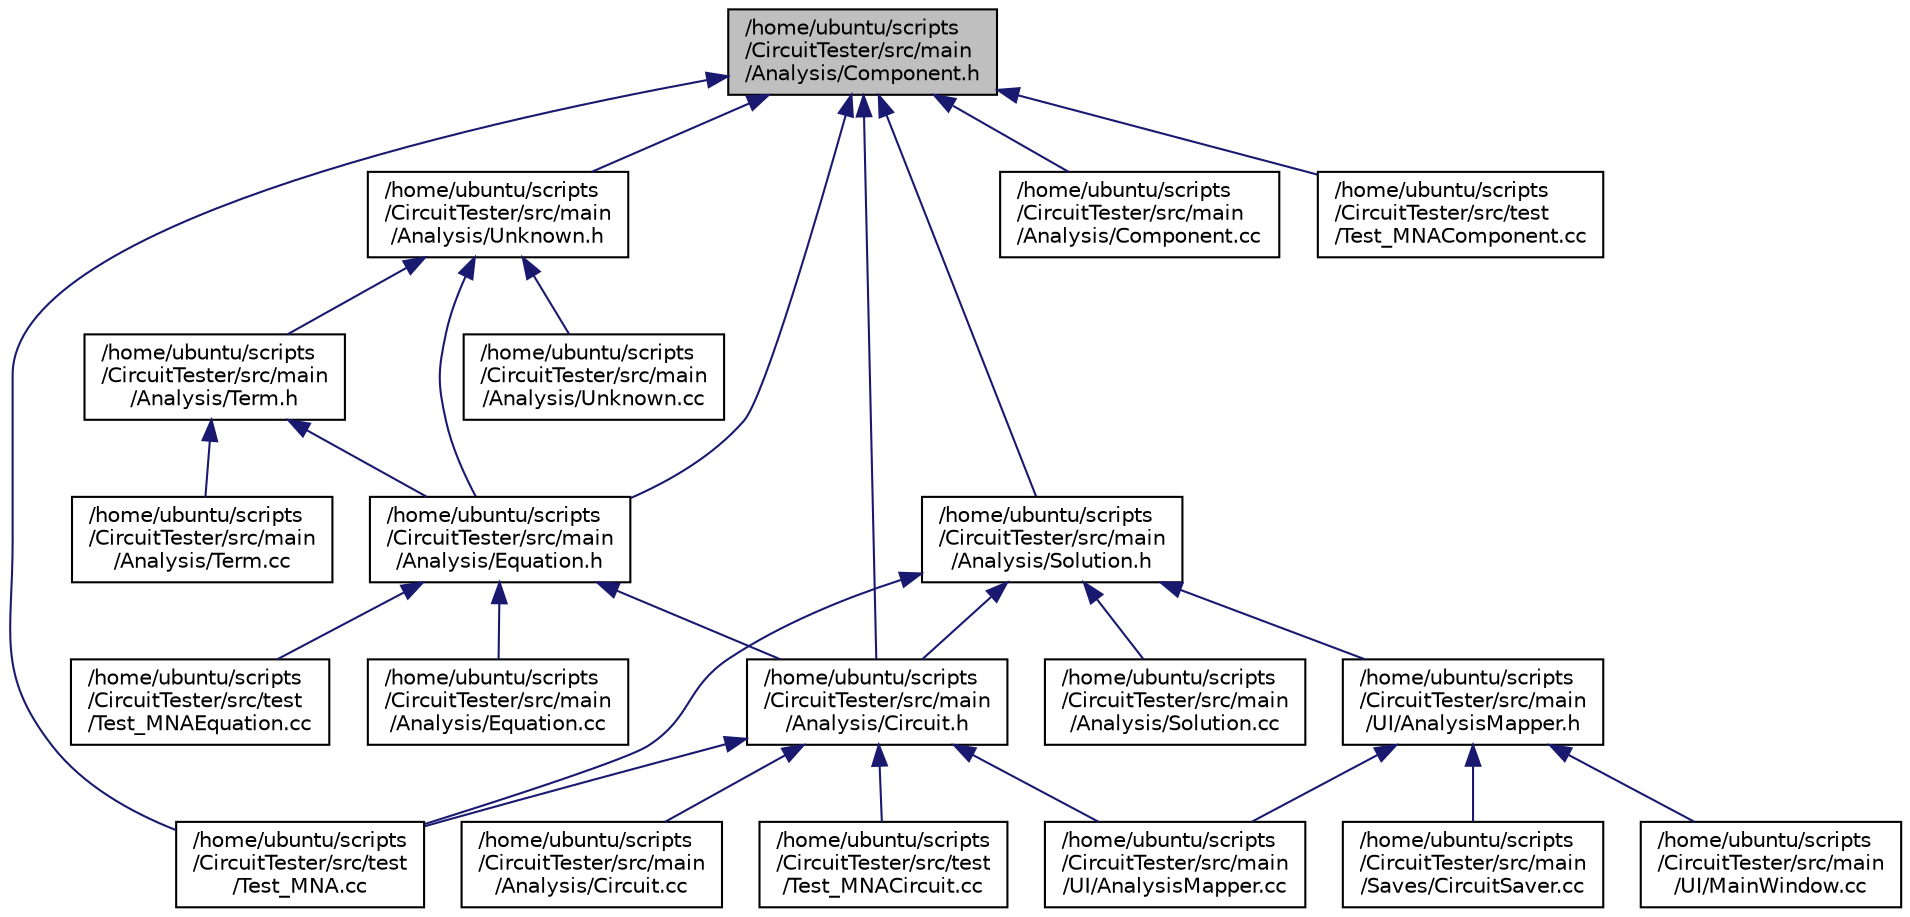 digraph "/home/ubuntu/scripts/CircuitTester/src/main/Analysis/Component.h"
{
 // LATEX_PDF_SIZE
  edge [fontname="Helvetica",fontsize="10",labelfontname="Helvetica",labelfontsize="10"];
  node [fontname="Helvetica",fontsize="10",shape=record];
  Node1 [label="/home/ubuntu/scripts\l/CircuitTester/src/main\l/Analysis/Component.h",height=0.2,width=0.4,color="black", fillcolor="grey75", style="filled", fontcolor="black",tooltip=" "];
  Node1 -> Node2 [dir="back",color="midnightblue",fontsize="10",style="solid",fontname="Helvetica"];
  Node2 [label="/home/ubuntu/scripts\l/CircuitTester/src/main\l/Analysis/Circuit.h",height=0.2,width=0.4,color="black", fillcolor="white", style="filled",URL="$Circuit_8h.html",tooltip=" "];
  Node2 -> Node3 [dir="back",color="midnightblue",fontsize="10",style="solid",fontname="Helvetica"];
  Node3 [label="/home/ubuntu/scripts\l/CircuitTester/src/main\l/Analysis/Circuit.cc",height=0.2,width=0.4,color="black", fillcolor="white", style="filled",URL="$Circuit_8cc.html",tooltip=" "];
  Node2 -> Node4 [dir="back",color="midnightblue",fontsize="10",style="solid",fontname="Helvetica"];
  Node4 [label="/home/ubuntu/scripts\l/CircuitTester/src/main\l/UI/AnalysisMapper.cc",height=0.2,width=0.4,color="black", fillcolor="white", style="filled",URL="$AnalysisMapper_8cc.html",tooltip=" "];
  Node2 -> Node5 [dir="back",color="midnightblue",fontsize="10",style="solid",fontname="Helvetica"];
  Node5 [label="/home/ubuntu/scripts\l/CircuitTester/src/test\l/Test_MNA.cc",height=0.2,width=0.4,color="black", fillcolor="white", style="filled",URL="$Test__MNA_8cc.html",tooltip=" "];
  Node2 -> Node6 [dir="back",color="midnightblue",fontsize="10",style="solid",fontname="Helvetica"];
  Node6 [label="/home/ubuntu/scripts\l/CircuitTester/src/test\l/Test_MNACircuit.cc",height=0.2,width=0.4,color="black", fillcolor="white", style="filled",URL="$Test__MNACircuit_8cc.html",tooltip=" "];
  Node1 -> Node7 [dir="back",color="midnightblue",fontsize="10",style="solid",fontname="Helvetica"];
  Node7 [label="/home/ubuntu/scripts\l/CircuitTester/src/main\l/Analysis/Equation.h",height=0.2,width=0.4,color="black", fillcolor="white", style="filled",URL="$Equation_8h.html",tooltip=" "];
  Node7 -> Node2 [dir="back",color="midnightblue",fontsize="10",style="solid",fontname="Helvetica"];
  Node7 -> Node8 [dir="back",color="midnightblue",fontsize="10",style="solid",fontname="Helvetica"];
  Node8 [label="/home/ubuntu/scripts\l/CircuitTester/src/main\l/Analysis/Equation.cc",height=0.2,width=0.4,color="black", fillcolor="white", style="filled",URL="$Equation_8cc.html",tooltip=" "];
  Node7 -> Node9 [dir="back",color="midnightblue",fontsize="10",style="solid",fontname="Helvetica"];
  Node9 [label="/home/ubuntu/scripts\l/CircuitTester/src/test\l/Test_MNAEquation.cc",height=0.2,width=0.4,color="black", fillcolor="white", style="filled",URL="$Test__MNAEquation_8cc.html",tooltip=" "];
  Node1 -> Node10 [dir="back",color="midnightblue",fontsize="10",style="solid",fontname="Helvetica"];
  Node10 [label="/home/ubuntu/scripts\l/CircuitTester/src/main\l/Analysis/Unknown.h",height=0.2,width=0.4,color="black", fillcolor="white", style="filled",URL="$Unknown_8h.html",tooltip=" "];
  Node10 -> Node7 [dir="back",color="midnightblue",fontsize="10",style="solid",fontname="Helvetica"];
  Node10 -> Node11 [dir="back",color="midnightblue",fontsize="10",style="solid",fontname="Helvetica"];
  Node11 [label="/home/ubuntu/scripts\l/CircuitTester/src/main\l/Analysis/Term.h",height=0.2,width=0.4,color="black", fillcolor="white", style="filled",URL="$Term_8h.html",tooltip=" "];
  Node11 -> Node7 [dir="back",color="midnightblue",fontsize="10",style="solid",fontname="Helvetica"];
  Node11 -> Node12 [dir="back",color="midnightblue",fontsize="10",style="solid",fontname="Helvetica"];
  Node12 [label="/home/ubuntu/scripts\l/CircuitTester/src/main\l/Analysis/Term.cc",height=0.2,width=0.4,color="black", fillcolor="white", style="filled",URL="$Term_8cc.html",tooltip=" "];
  Node10 -> Node13 [dir="back",color="midnightblue",fontsize="10",style="solid",fontname="Helvetica"];
  Node13 [label="/home/ubuntu/scripts\l/CircuitTester/src/main\l/Analysis/Unknown.cc",height=0.2,width=0.4,color="black", fillcolor="white", style="filled",URL="$Unknown_8cc.html",tooltip=" "];
  Node1 -> Node14 [dir="back",color="midnightblue",fontsize="10",style="solid",fontname="Helvetica"];
  Node14 [label="/home/ubuntu/scripts\l/CircuitTester/src/main\l/Analysis/Solution.h",height=0.2,width=0.4,color="black", fillcolor="white", style="filled",URL="$Solution_8h.html",tooltip=" "];
  Node14 -> Node2 [dir="back",color="midnightblue",fontsize="10",style="solid",fontname="Helvetica"];
  Node14 -> Node15 [dir="back",color="midnightblue",fontsize="10",style="solid",fontname="Helvetica"];
  Node15 [label="/home/ubuntu/scripts\l/CircuitTester/src/main\l/Analysis/Solution.cc",height=0.2,width=0.4,color="black", fillcolor="white", style="filled",URL="$Solution_8cc.html",tooltip=" "];
  Node14 -> Node16 [dir="back",color="midnightblue",fontsize="10",style="solid",fontname="Helvetica"];
  Node16 [label="/home/ubuntu/scripts\l/CircuitTester/src/main\l/UI/AnalysisMapper.h",height=0.2,width=0.4,color="black", fillcolor="white", style="filled",URL="$AnalysisMapper_8h.html",tooltip=" "];
  Node16 -> Node17 [dir="back",color="midnightblue",fontsize="10",style="solid",fontname="Helvetica"];
  Node17 [label="/home/ubuntu/scripts\l/CircuitTester/src/main\l/Saves/CircuitSaver.cc",height=0.2,width=0.4,color="black", fillcolor="white", style="filled",URL="$CircuitSaver_8cc.html",tooltip=" "];
  Node16 -> Node4 [dir="back",color="midnightblue",fontsize="10",style="solid",fontname="Helvetica"];
  Node16 -> Node18 [dir="back",color="midnightblue",fontsize="10",style="solid",fontname="Helvetica"];
  Node18 [label="/home/ubuntu/scripts\l/CircuitTester/src/main\l/UI/MainWindow.cc",height=0.2,width=0.4,color="black", fillcolor="white", style="filled",URL="$MainWindow_8cc.html",tooltip=" "];
  Node14 -> Node5 [dir="back",color="midnightblue",fontsize="10",style="solid",fontname="Helvetica"];
  Node1 -> Node19 [dir="back",color="midnightblue",fontsize="10",style="solid",fontname="Helvetica"];
  Node19 [label="/home/ubuntu/scripts\l/CircuitTester/src/main\l/Analysis/Component.cc",height=0.2,width=0.4,color="black", fillcolor="white", style="filled",URL="$Component_8cc.html",tooltip=" "];
  Node1 -> Node5 [dir="back",color="midnightblue",fontsize="10",style="solid",fontname="Helvetica"];
  Node1 -> Node20 [dir="back",color="midnightblue",fontsize="10",style="solid",fontname="Helvetica"];
  Node20 [label="/home/ubuntu/scripts\l/CircuitTester/src/test\l/Test_MNAComponent.cc",height=0.2,width=0.4,color="black", fillcolor="white", style="filled",URL="$Test__MNAComponent_8cc.html",tooltip=" "];
}
